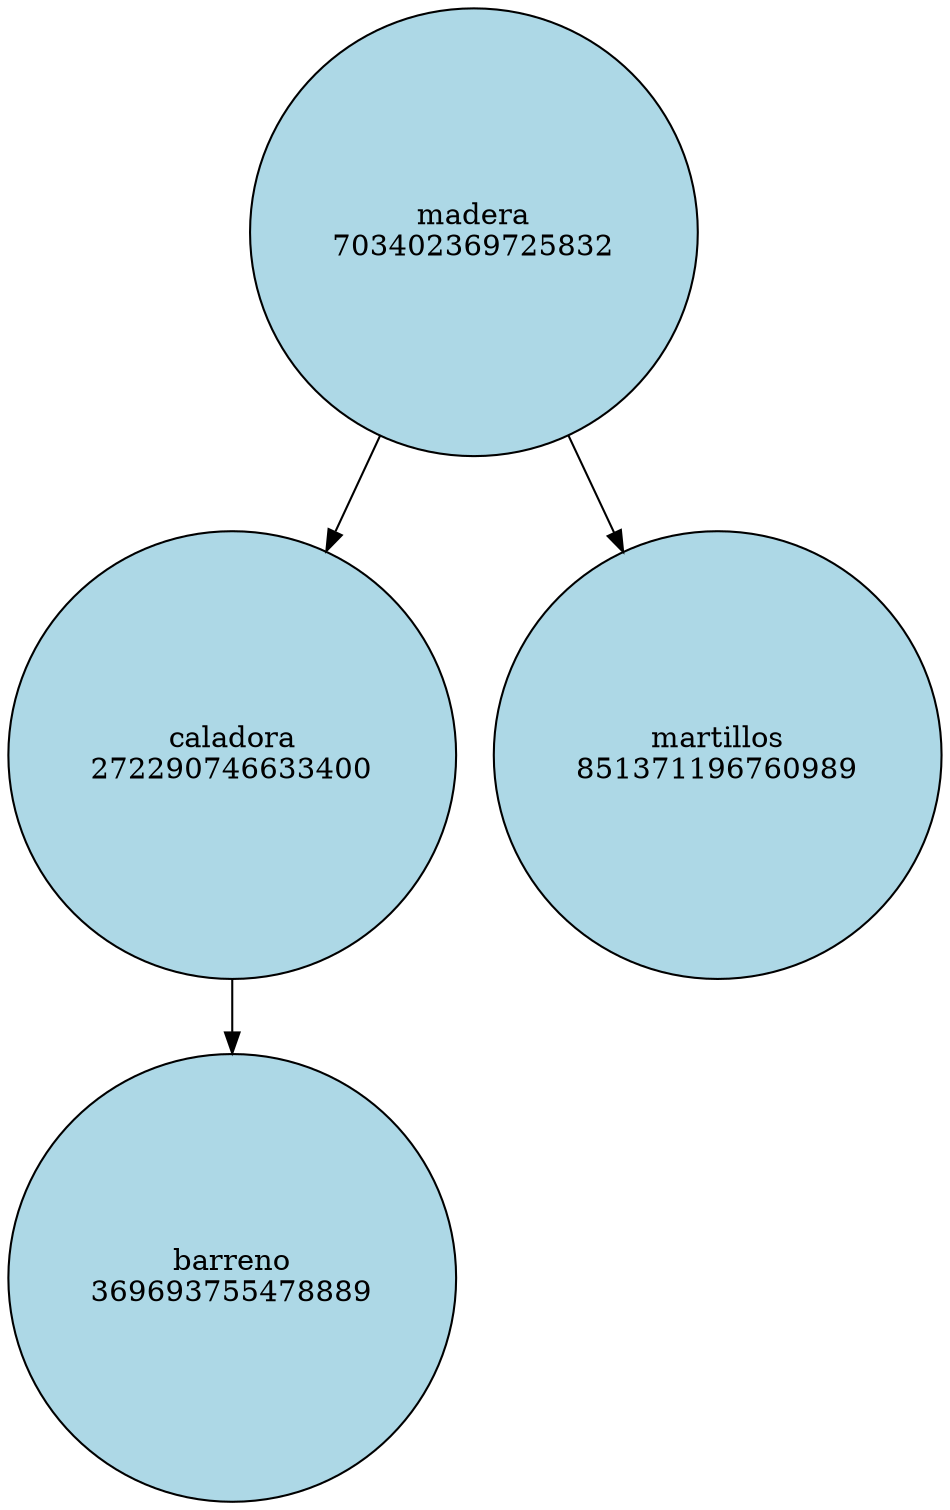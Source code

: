 digraph AVL {
    node [shape=circle, style=filled];
    "703402369725832" [label="madera\n703402369725832", fillcolor=lightblue];
    "703402369725832" -> "272290746633400";
    "272290746633400" [label="caladora\n272290746633400", fillcolor=lightblue];
    "272290746633400" -> "369693755478889";
    "369693755478889" [label="barreno\n369693755478889", fillcolor=lightblue];
    "703402369725832" -> "851371196760989";
    "851371196760989" [label="martillos\n851371196760989", fillcolor=lightblue];
}
